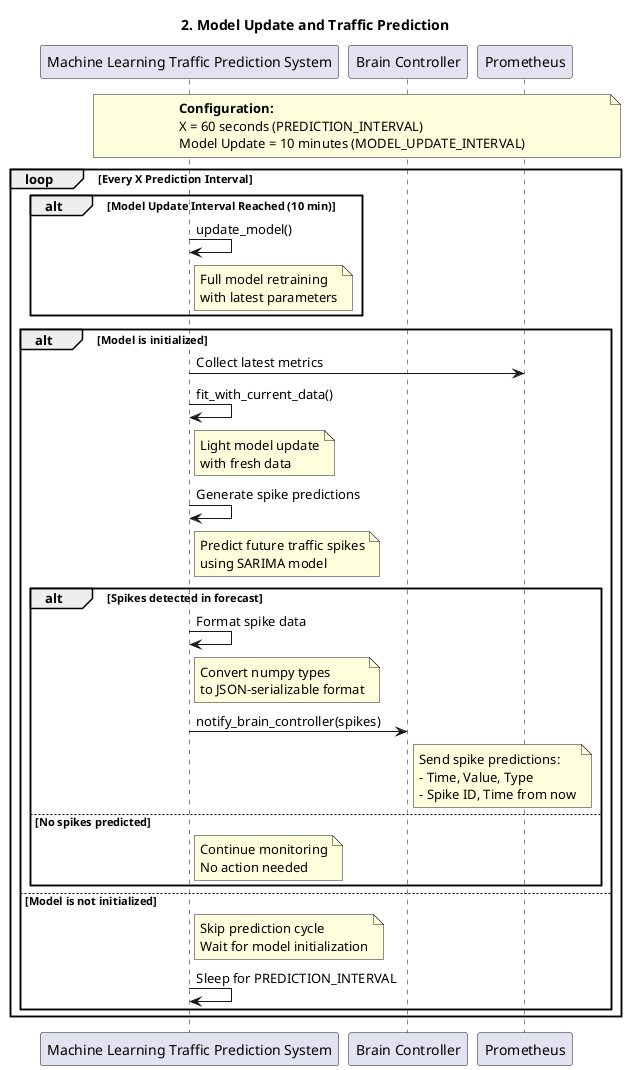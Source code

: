@startuml
title 2. Model Update and Traffic Prediction

participant "Machine Learning Traffic Prediction System" as MLTPS
participant "Brain Controller" as Brain
participant "Prometheus" as Prometheus

note over MLTPS, Prometheus
  **Configuration:**
  X = 60 seconds (PREDICTION_INTERVAL)
  Model Update = 10 minutes (MODEL_UPDATE_INTERVAL)
end note

loop Every X Prediction Interval
    alt Model Update Interval Reached (10 min)
        MLTPS -> MLTPS: update_model()
        note right of MLTPS: Full model retraining\nwith latest parameters
    end
    
    alt Model is initialized
        MLTPS -> Prometheus: Collect latest metrics
        MLTPS -> MLTPS: fit_with_current_data()
        note right of MLTPS: Light model update\nwith fresh data
        
        MLTPS -> MLTPS: Generate spike predictions
        note right of MLTPS: Predict future traffic spikes\nusing SARIMA model
        
        alt Spikes detected in forecast
            MLTPS -> MLTPS: Format spike data
            note right of MLTPS: Convert numpy types\nto JSON-serializable format
            MLTPS -> Brain: notify_brain_controller(spikes)
            note right of Brain: Send spike predictions:\n- Time, Value, Type\n- Spike ID, Time from now
        else No spikes predicted
            note right of MLTPS: Continue monitoring\nNo action needed
        end
        
    else Model is not initialized
        note right of MLTPS: Skip prediction cycle\nWait for model initialization
        MLTPS -> MLTPS: Sleep for PREDICTION_INTERVAL
    end
end
@enduml